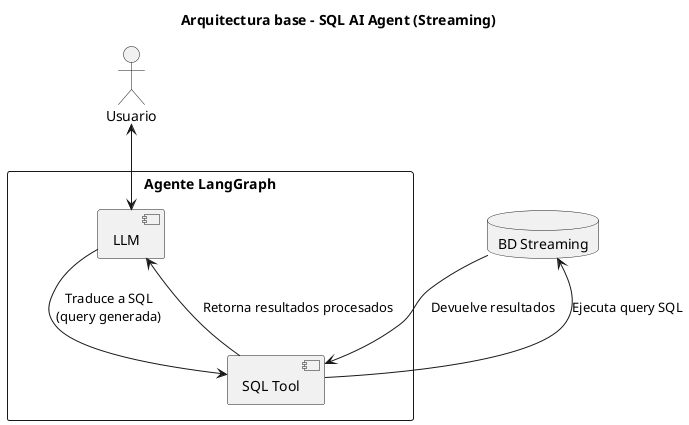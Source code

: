 @startuml base_architecture
title Arquitectura base - SQL AI Agent (Streaming)

actor Usuario

rectangle "Agente LangGraph" as Agente {
    component "LLM" as LLM
    component "SQL Tool" as SQLTool
}

database "BD Streaming" as DB

Usuario --> LLM
LLM --> SQLTool : Traduce a SQL\n(query generada)
SQLTool --> DB : Ejecuta query SQL
DB --> SQLTool : Devuelve resultados
SQLTool --> LLM : Retorna resultados procesados
LLM --> Usuario

@enduml
